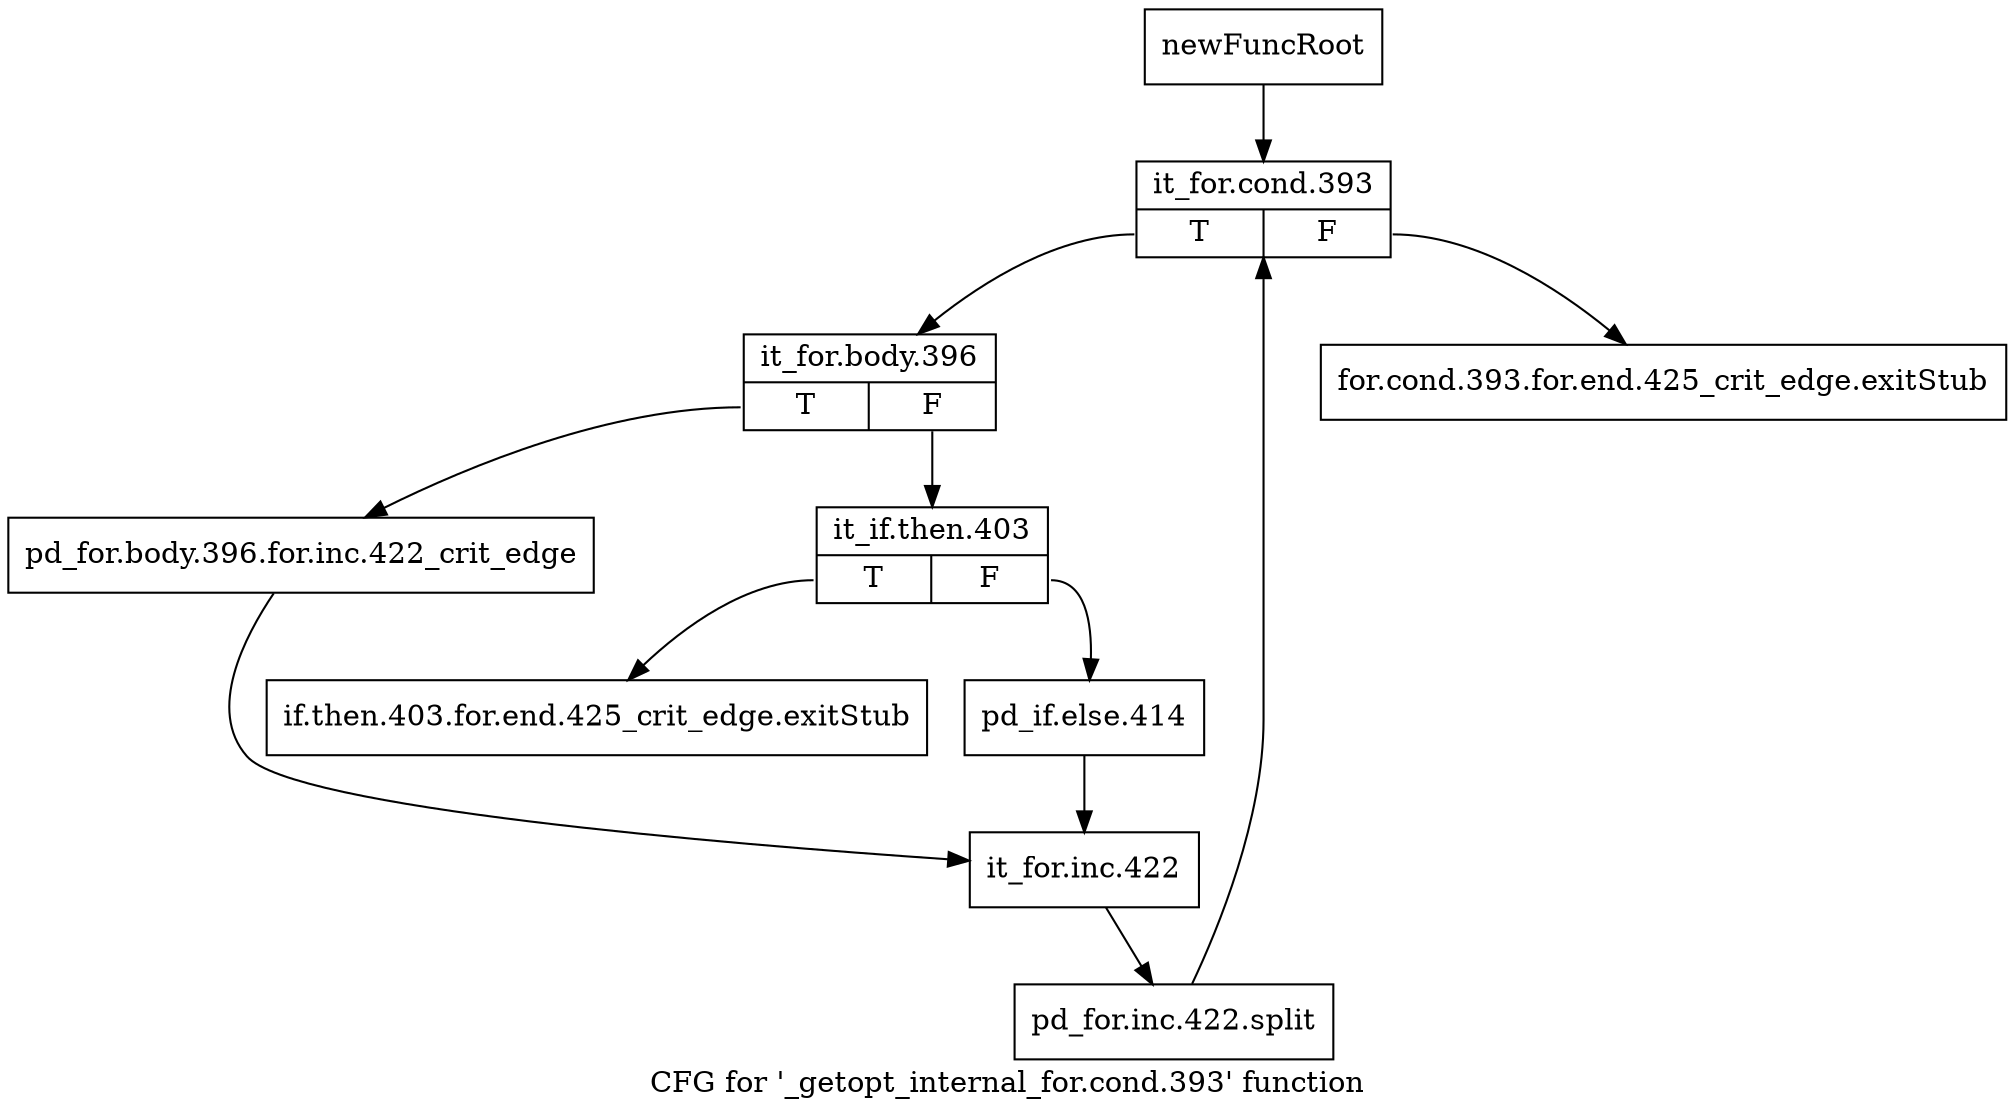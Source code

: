 digraph "CFG for '_getopt_internal_for.cond.393' function" {
	label="CFG for '_getopt_internal_for.cond.393' function";

	Node0x48cba70 [shape=record,label="{newFuncRoot}"];
	Node0x48cba70 -> Node0x48cbb60;
	Node0x48cbac0 [shape=record,label="{for.cond.393.for.end.425_crit_edge.exitStub}"];
	Node0x48cbb10 [shape=record,label="{if.then.403.for.end.425_crit_edge.exitStub}"];
	Node0x48cbb60 [shape=record,label="{it_for.cond.393|{<s0>T|<s1>F}}"];
	Node0x48cbb60:s0 -> Node0x48cbbb0;
	Node0x48cbb60:s1 -> Node0x48cbac0;
	Node0x48cbbb0 [shape=record,label="{it_for.body.396|{<s0>T|<s1>F}}"];
	Node0x48cbbb0:s0 -> Node0x48cbca0;
	Node0x48cbbb0:s1 -> Node0x48cbc00;
	Node0x48cbc00 [shape=record,label="{it_if.then.403|{<s0>T|<s1>F}}"];
	Node0x48cbc00:s0 -> Node0x48cbb10;
	Node0x48cbc00:s1 -> Node0x48cbc50;
	Node0x48cbc50 [shape=record,label="{pd_if.else.414}"];
	Node0x48cbc50 -> Node0x48cbcf0;
	Node0x48cbca0 [shape=record,label="{pd_for.body.396.for.inc.422_crit_edge}"];
	Node0x48cbca0 -> Node0x48cbcf0;
	Node0x48cbcf0 [shape=record,label="{it_for.inc.422}"];
	Node0x48cbcf0 -> Node0x574eb70;
	Node0x574eb70 [shape=record,label="{pd_for.inc.422.split}"];
	Node0x574eb70 -> Node0x48cbb60;
}
